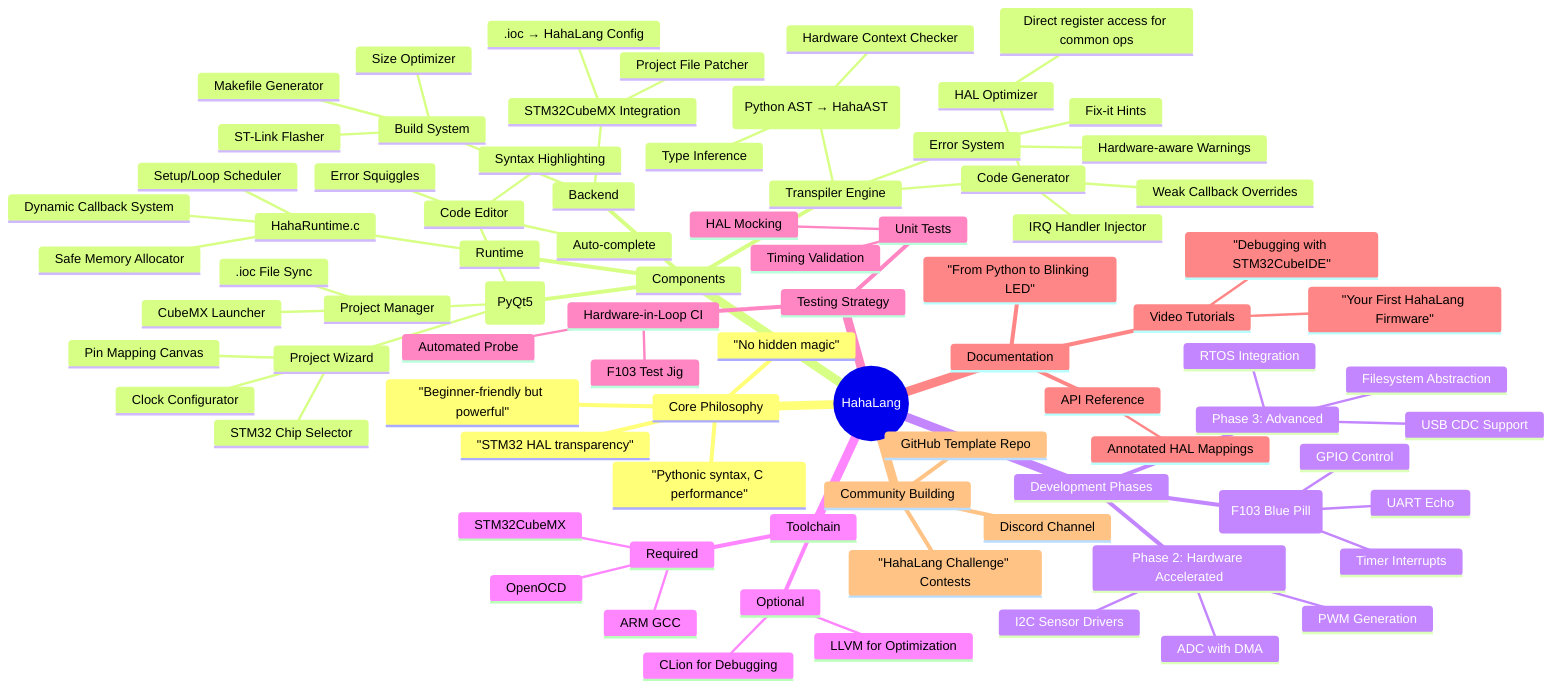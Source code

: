 mindmap
  root((HahaLang))
    Core Philosophy
      "Pythonic syntax, C performance"
      "No hidden magic"
      "STM32 HAL transparency"
      "Beginner-friendly but powerful"
    
    Components
      Frontend (PyQt5)
        Project Wizard
          STM32 Chip Selector
          Pin Mapping Canvas
          Clock Configurator
        Code Editor
          Syntax Highlighting
          Auto-complete
          Error Squiggles
        Project Manager
          .ioc File Sync
          CubeMX Launcher
        
      Transpiler Engine
        Parser (Python AST → HahaAST)
          Type Inference
          Hardware Context Checker
        Code Generator
          HAL Optimizer
            Direct register access for common ops
          IRQ Handler Injector
          Weak Callback Overrides
        Error System
          Hardware-aware Warnings
          Fix-it Hints
        
      Backend
        STM32CubeMX Integration
          .ioc → HahaLang Config
          Project File Patcher
        Build System
          Makefile Generator
          ST-Link Flasher
          Size Optimizer
        
      Runtime
        HahaRuntime.c
          Setup/Loop Scheduler
          Dynamic Callback System
          Safe Memory Allocator
    
    Development Phases
      Phase 1: MVP (F103 Blue Pill)
        GPIO Control
        Timer Interrupts
        UART Echo
      Phase 2: Hardware Accelerated
        PWM Generation
        ADC with DMA
        I2C Sensor Drivers
      Phase 3: Advanced
        RTOS Integration
        USB CDC Support
        Filesystem Abstraction
    
    Toolchain
      Required
        STM32CubeMX
        ARM GCC
        OpenOCD
      Optional
        LLVM for Optimization
        CLion for Debugging
    
    Testing Strategy
      Hardware-in-Loop CI
        F103 Test Jig
        Automated Probe
      Unit Tests
        HAL Mocking
        Timing Validation
    
    Documentation
      "From Python to Blinking LED"
      API Reference
        Annotated HAL Mappings
      Video Tutorials
        "Your First HahaLang Firmware"
        "Debugging with STM32CubeIDE"
    
    Community Building
      GitHub Template Repo
      Discord Channel
      "HahaLang Challenge" Contests